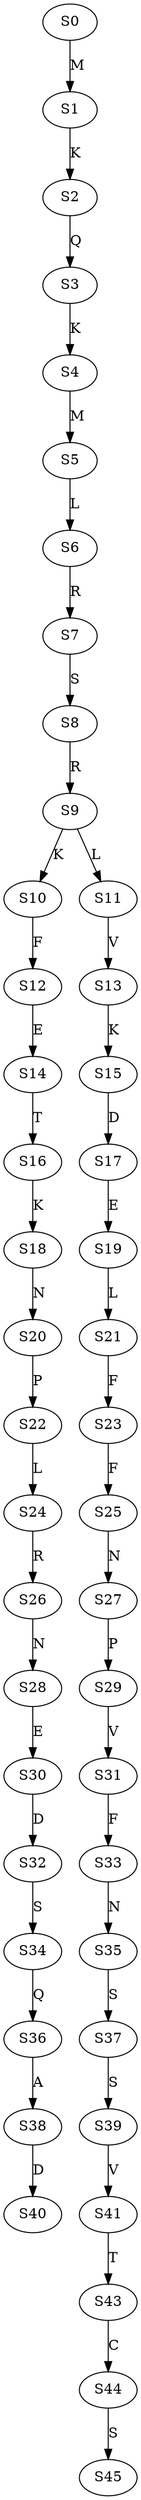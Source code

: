 strict digraph  {
	S0 -> S1 [ label = M ];
	S1 -> S2 [ label = K ];
	S2 -> S3 [ label = Q ];
	S3 -> S4 [ label = K ];
	S4 -> S5 [ label = M ];
	S5 -> S6 [ label = L ];
	S6 -> S7 [ label = R ];
	S7 -> S8 [ label = S ];
	S8 -> S9 [ label = R ];
	S9 -> S10 [ label = K ];
	S9 -> S11 [ label = L ];
	S10 -> S12 [ label = F ];
	S11 -> S13 [ label = V ];
	S12 -> S14 [ label = E ];
	S13 -> S15 [ label = K ];
	S14 -> S16 [ label = T ];
	S15 -> S17 [ label = D ];
	S16 -> S18 [ label = K ];
	S17 -> S19 [ label = E ];
	S18 -> S20 [ label = N ];
	S19 -> S21 [ label = L ];
	S20 -> S22 [ label = P ];
	S21 -> S23 [ label = F ];
	S22 -> S24 [ label = L ];
	S23 -> S25 [ label = F ];
	S24 -> S26 [ label = R ];
	S25 -> S27 [ label = N ];
	S26 -> S28 [ label = N ];
	S27 -> S29 [ label = P ];
	S28 -> S30 [ label = E ];
	S29 -> S31 [ label = V ];
	S30 -> S32 [ label = D ];
	S31 -> S33 [ label = F ];
	S32 -> S34 [ label = S ];
	S33 -> S35 [ label = N ];
	S34 -> S36 [ label = Q ];
	S35 -> S37 [ label = S ];
	S36 -> S38 [ label = A ];
	S37 -> S39 [ label = S ];
	S38 -> S40 [ label = D ];
	S39 -> S41 [ label = V ];
	S41 -> S43 [ label = T ];
	S43 -> S44 [ label = C ];
	S44 -> S45 [ label = S ];
}
